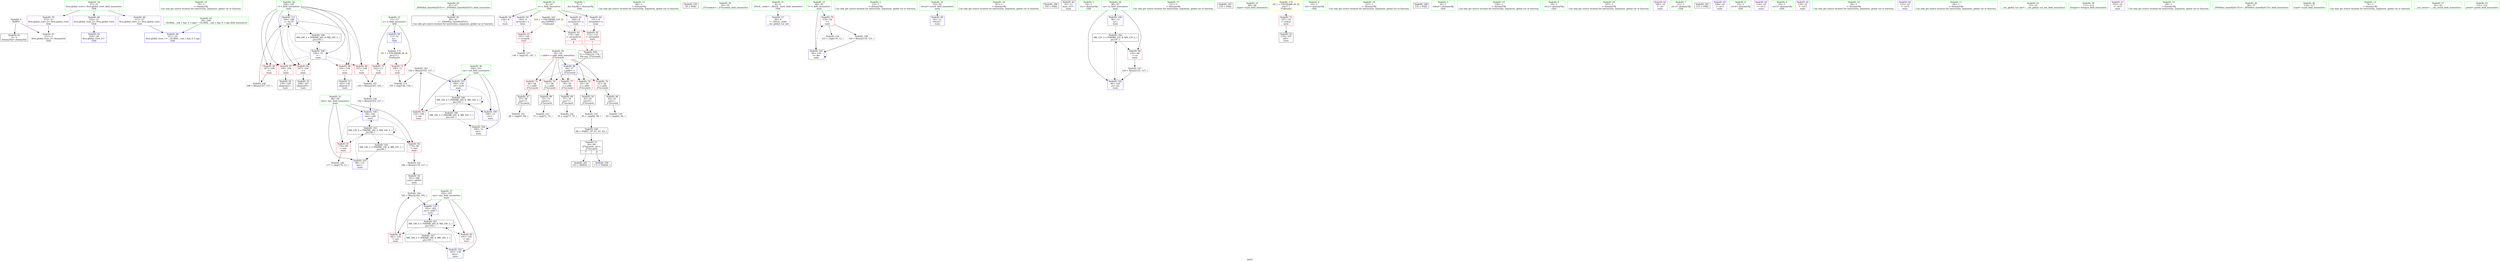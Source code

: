 digraph "SVFG" {
	label="SVFG";

	Node0x55b81eda1d60 [shape=record,color=grey,label="{NodeID: 0\nNullPtr}"];
	Node0x55b81eda1d60 -> Node0x55b81edb97f0[style=solid];
	Node0x55b81eda1d60 -> Node0x55b81edb9d90[style=solid];
	Node0x55b81edb9d90 [shape=record,color=blue, style = dotted,label="{NodeID: 97\n212\<--3\nllvm.global_ctors_2\<--dummyVal\nGlob }"];
	Node0x55b81edb7fc0 [shape=record,color=green,label="{NodeID: 14\n79\<--1\n\<--dummyObj\nCan only get source location for instruction, argument, global var or function.}"];
	Node0x55b81edbe930 [shape=record,color=blue,label="{NodeID: 111\n104\<--188\ni\<--inc19\nmain\n}"];
	Node0x55b81edbe930 -> Node0x55b81edbcbf0[style=dashed];
	Node0x55b81edbe930 -> Node0x55b81edbccc0[style=dashed];
	Node0x55b81edbe930 -> Node0x55b81edbcd90[style=dashed];
	Node0x55b81edbe930 -> Node0x55b81edbce60[style=dashed];
	Node0x55b81edbe930 -> Node0x55b81edbcf30[style=dashed];
	Node0x55b81edbe930 -> Node0x55b81edbe930[style=dashed];
	Node0x55b81edbe930 -> Node0x55b81edca360[style=dashed];
	Node0x55b81edb8a70 [shape=record,color=green,label="{NodeID: 28\n41\<--47\n_ZNSt8ios_base4InitD1Ev\<--_ZNSt8ios_base4InitD1Ev_field_insensitive\n}"];
	Node0x55b81edb8a70 -> Node0x55b81edb99c0[style=solid];
	Node0x55b81edb96f0 [shape=record,color=green,label="{NodeID: 42\n29\<--206\n_GLOBAL__sub_I_Xay_0_1.cpp\<--_GLOBAL__sub_I_Xay_0_1.cpp_field_insensitive\n}"];
	Node0x55b81edb96f0 -> Node0x55b81edb9c90[style=solid];
	Node0x55b81edbb300 [shape=record,color=black,label="{NodeID: 56\n181\<--180\nconv\<--add16\nmain\n}"];
	Node0x55b81edbb300 -> Node0x55b81edc12f0[style=solid];
	Node0x55b81edc2370 [shape=record,color=grey,label="{NodeID: 153\n73 = cmp(72, 74, )\n}"];
	Node0x55b81edbbec0 [shape=record,color=purple,label="{NodeID: 70\n212\<--27\nllvm.global_ctors_2\<--llvm.global_ctors\nGlob }"];
	Node0x55b81edbbec0 -> Node0x55b81edb9d90[style=solid];
	Node0x55b81edc9e60 [shape=record,color=black,label="{NodeID: 167\nMR_18V_2 = PHI(MR_18V_4, MR_18V_1, )\npts\{103 \}\n}"];
	Node0x55b81edc9e60 -> Node0x55b81edbe450[style=dashed];
	Node0x55b81edbca50 [shape=record,color=red,label="{NodeID: 84\n182\<--102\n\<--ans\nmain\n}"];
	Node0x55b81edbca50 -> Node0x55b81edc12f0[style=solid];
	Node0x55b81eda0d30 [shape=record,color=green,label="{NodeID: 1\n7\<--1\n__dso_handle\<--dummyObj\nGlob }"];
	Node0x55b81edb9e90 [shape=record,color=blue,label="{NodeID: 98\n58\<--57\nc.addr\<--c\n_Z7isvowelc\n}"];
	Node0x55b81edb9e90 -> Node0x55b81edbc230[style=dashed];
	Node0x55b81edb9e90 -> Node0x55b81edbc300[style=dashed];
	Node0x55b81edb9e90 -> Node0x55b81edbc3d0[style=dashed];
	Node0x55b81edb9e90 -> Node0x55b81edbc4a0[style=dashed];
	Node0x55b81edb9e90 -> Node0x55b81edbc570[style=dashed];
	Node0x55b81edb8050 [shape=record,color=green,label="{NodeID: 15\n84\<--1\n\<--dummyObj\nCan only get source location for instruction, argument, global var or function.}"];
	Node0x55b81edd5c70 [shape=record,color=black,label="{NodeID: 195\n39 = PHI()\n}"];
	Node0x55b81edb8b70 [shape=record,color=green,label="{NodeID: 29\n54\<--55\n_Z7isvowelc\<--_Z7isvowelc_field_insensitive\n}"];
	Node0x55b81edb97f0 [shape=record,color=black,label="{NodeID: 43\n2\<--3\ndummyVal\<--dummyVal\n}"];
	Node0x55b81ebcf390 [shape=record,color=black,label="{NodeID: 140\n86 = PHI(87, 87, 87, 87, 83, )\n}"];
	Node0x55b81ebcf390 -> Node0x55b81edbaef0[style=solid];
	Node0x55b81edbb3d0 [shape=record,color=purple,label="{NodeID: 57\n38\<--4\n\<--_ZStL8__ioinit\n__cxx_global_var_init\n}"];
	Node0x55b81edc24f0 [shape=record,color=grey,label="{NodeID: 154\n123 = cmp(119, 12, )\n}"];
	Node0x55b81edbbfc0 [shape=record,color=red,label="{NodeID: 71\n158\<--11\n\<--n\nmain\n}"];
	Node0x55b81edbbfc0 -> Node0x55b81edc2070[style=solid];
	Node0x55b81edca360 [shape=record,color=black,label="{NodeID: 168\nMR_20V_2 = PHI(MR_20V_4, MR_20V_1, )\npts\{105 \}\n}"];
	Node0x55b81edca360 -> Node0x55b81edbe520[style=dashed];
	Node0x55b81edbcb20 [shape=record,color=red,label="{NodeID: 85\n191\<--102\n\<--ans\nmain\n}"];
	Node0x55b81eda20c0 [shape=record,color=green,label="{NodeID: 2\n12\<--1\n\<--dummyObj\nCan only get source location for instruction, argument, global var or function.}"];
	Node0x55b81edb9f60 [shape=record,color=blue,label="{NodeID: 99\n92\<--12\nretval\<--\nmain\n}"];
	Node0x55b81edb80e0 [shape=record,color=green,label="{NodeID: 16\n87\<--1\n\<--dummyObj\nCan only get source location for instruction, argument, global var or function.}"];
	Node0x55b81edd5170 [shape=record,color=black,label="{NodeID: 196\n193 = PHI()\n}"];
	Node0x55b81edb8c70 [shape=record,color=green,label="{NodeID: 30\n58\<--59\nc.addr\<--c.addr_field_insensitive\n_Z7isvowelc\n}"];
	Node0x55b81edb8c70 -> Node0x55b81edbc230[style=solid];
	Node0x55b81edb8c70 -> Node0x55b81edbc300[style=solid];
	Node0x55b81edb8c70 -> Node0x55b81edbc3d0[style=solid];
	Node0x55b81edb8c70 -> Node0x55b81edbc4a0[style=solid];
	Node0x55b81edb8c70 -> Node0x55b81edbc570[style=solid];
	Node0x55b81edb8c70 -> Node0x55b81edb9e90[style=solid];
	Node0x55b81edb98f0 [shape=record,color=black,label="{NodeID: 44\n91\<--12\nmain_ret\<--\nmain\n}"];
	Node0x55b81edc11f0 [shape=record,color=grey,label="{NodeID: 141\n180 = Binary(179, 127, )\n}"];
	Node0x55b81edc11f0 -> Node0x55b81edbb300[style=solid];
	Node0x55b81edbb4a0 [shape=record,color=purple,label="{NodeID: 58\n134\<--8\n\<--s\nmain\n}"];
	Node0x55b81edc2670 [shape=record,color=grey,label="{NodeID: 155\n83 = cmp(82, 84, )\n}"];
	Node0x55b81edc2670 -> Node0x55b81ebcf390[style=solid];
	Node0x55b81edbc090 [shape=record,color=red,label="{NodeID: 72\n162\<--11\n\<--n\nmain\n}"];
	Node0x55b81edbc090 -> Node0x55b81edc1770[style=solid];
	Node0x55b81edbcbf0 [shape=record,color=red,label="{NodeID: 86\n142\<--104\n\<--i\nmain\n}"];
	Node0x55b81edbcbf0 -> Node0x55b81edbb090[style=solid];
	Node0x55b81eda1c20 [shape=record,color=green,label="{NodeID: 3\n14\<--1\n.str\<--dummyObj\nGlob }"];
	Node0x55b81edccf90 [shape=record,color=yellow,style=double,label="{NodeID: 183\n22V_1 = ENCHI(MR_22V_0)\npts\{100000 \}\nFun[main]}"];
	Node0x55b81edccf90 -> Node0x55b81edbd000[style=dashed];
	Node0x55b81edccf90 -> Node0x55b81edbd0d0[style=dashed];
	Node0x55b81edccf90 -> Node0x55b81edbd1a0[style=dashed];
	Node0x55b81edba030 [shape=record,color=blue,label="{NodeID: 100\n96\<--12\nca\<--\nmain\n}"];
	Node0x55b81edba030 -> Node0x55b81edc8f60[style=dashed];
	Node0x55b81edb8170 [shape=record,color=green,label="{NodeID: 17\n121\<--1\n\<--dummyObj\nCan only get source location for instruction, argument, global var or function.}"];
	Node0x55b81edd5270 [shape=record,color=black,label="{NodeID: 197\n130 = PHI()\n}"];
	Node0x55b81edb8d40 [shape=record,color=green,label="{NodeID: 31\n89\<--90\nmain\<--main_field_insensitive\n}"];
	Node0x55b81edb99c0 [shape=record,color=black,label="{NodeID: 45\n40\<--41\n\<--_ZNSt8ios_base4InitD1Ev\nCan only get source location for instruction, argument, global var or function.}"];
	Node0x55b81edc12f0 [shape=record,color=grey,label="{NodeID: 142\n183 = Binary(182, 181, )\n}"];
	Node0x55b81edc12f0 -> Node0x55b81edbe860[style=solid];
	Node0x55b81edbb570 [shape=record,color=purple,label="{NodeID: 59\n144\<--8\narrayidx\<--s\nmain\n}"];
	Node0x55b81edbb570 -> Node0x55b81edbd000[style=solid];
	Node0x55b81edc27f0 [shape=record,color=grey,label="{NodeID: 156\n78 = cmp(77, 79, )\n}"];
	Node0x55b81edbc160 [shape=record,color=red,label="{NodeID: 73\n107\<--18\n\<--stdout\nmain\n}"];
	Node0x55b81edbc160 -> Node0x55b81edbafc0[style=solid];
	Node0x55b81edbccc0 [shape=record,color=red,label="{NodeID: 87\n149\<--104\n\<--i\nmain\n}"];
	Node0x55b81edbccc0 -> Node0x55b81edbb160[style=solid];
	Node0x55b81edaf930 [shape=record,color=green,label="{NodeID: 4\n16\<--1\n.str.1\<--dummyObj\nGlob }"];
	Node0x55b81edba100 [shape=record,color=blue,label="{NodeID: 101\n94\<--120\nt\<--dec\nmain\n}"];
	Node0x55b81edba100 -> Node0x55b81edbc640[style=dashed];
	Node0x55b81edba100 -> Node0x55b81edba100[style=dashed];
	Node0x55b81edb8200 [shape=record,color=green,label="{NodeID: 18\n127\<--1\n\<--dummyObj\nCan only get source location for instruction, argument, global var or function.}"];
	Node0x55b81edd5370 [shape=record,color=black,label="{NodeID: 198\n135 = PHI()\n}"];
	Node0x55b81edb8e40 [shape=record,color=green,label="{NodeID: 32\n92\<--93\nretval\<--retval_field_insensitive\nmain\n}"];
	Node0x55b81edb8e40 -> Node0x55b81edb9f60[style=solid];
	Node0x55b81edb9ac0 [shape=record,color=black,label="{NodeID: 46\n62\<--61\nconv\<--\n_Z7isvowelc\n}"];
	Node0x55b81edb9ac0 -> Node0x55b81edc1ef0[style=solid];
	Node0x55b81edc1470 [shape=record,color=grey,label="{NodeID: 143\n156 = Binary(155, 127, )\n}"];
	Node0x55b81edc1470 -> Node0x55b81edbe5f0[style=solid];
	Node0x55b81edc1470 -> Node0x55b81edc2070[style=solid];
	Node0x55b81edbb640 [shape=record,color=purple,label="{NodeID: 60\n151\<--8\narrayidx6\<--s\nmain\n}"];
	Node0x55b81edbb640 -> Node0x55b81edbd0d0[style=solid];
	Node0x55b81edc2970 [shape=record,color=grey,label="{NodeID: 157\n146 = cmp(145, 147, )\n}"];
	Node0x55b81edbc230 [shape=record,color=red,label="{NodeID: 74\n61\<--58\n\<--c.addr\n_Z7isvowelc\n}"];
	Node0x55b81edbc230 -> Node0x55b81edb9ac0[style=solid];
	Node0x55b81edbcd90 [shape=record,color=red,label="{NodeID: 88\n161\<--104\n\<--i\nmain\n}"];
	Node0x55b81edbcd90 -> Node0x55b81edc1770[style=solid];
	Node0x55b81edb0960 [shape=record,color=green,label="{NodeID: 5\n18\<--1\nstdout\<--dummyObj\nGlob }"];
	Node0x55b81edba1d0 [shape=record,color=blue,label="{NodeID: 102\n96\<--126\nca\<--inc\nmain\n}"];
	Node0x55b81edba1d0 -> Node0x55b81edc8f60[style=dashed];
	Node0x55b81edb8290 [shape=record,color=green,label="{NodeID: 19\n139\<--1\n\<--dummyObj\nCan only get source location for instruction, argument, global var or function.}"];
	Node0x55b81edd5470 [shape=record,color=black,label="{NodeID: 199\n171 = PHI(56, )\n}"];
	Node0x55b81edb8f10 [shape=record,color=green,label="{NodeID: 33\n94\<--95\nt\<--t_field_insensitive\nmain\n}"];
	Node0x55b81edb8f10 -> Node0x55b81edbc640[style=solid];
	Node0x55b81edb8f10 -> Node0x55b81edba100[style=solid];
	Node0x55b81edb9b90 [shape=record,color=black,label="{NodeID: 47\n67\<--66\nconv1\<--\n_Z7isvowelc\n}"];
	Node0x55b81edb9b90 -> Node0x55b81edc21f0[style=solid];
	Node0x55b81edc15f0 [shape=record,color=grey,label="{NodeID: 144\n164 = Binary(163, 127, )\n}"];
	Node0x55b81edc15f0 -> Node0x55b81edbe6c0[style=solid];
	Node0x55b81edbb710 [shape=record,color=purple,label="{NodeID: 61\n169\<--8\narrayidx10\<--s\nmain\n}"];
	Node0x55b81edbb710 -> Node0x55b81edbd1a0[style=solid];
	Node0x55b81edbc300 [shape=record,color=red,label="{NodeID: 75\n66\<--58\n\<--c.addr\n_Z7isvowelc\n}"];
	Node0x55b81edbc300 -> Node0x55b81edb9b90[style=solid];
	Node0x55b81edbce60 [shape=record,color=red,label="{NodeID: 89\n167\<--104\n\<--i\nmain\n}"];
	Node0x55b81edbce60 -> Node0x55b81edbb230[style=solid];
	Node0x55b81eda1eb0 [shape=record,color=green,label="{NodeID: 6\n19\<--1\n.str.2\<--dummyObj\nGlob }"];
	Node0x55b81edba2a0 [shape=record,color=blue,label="{NodeID: 103\n98\<--121\nlast\<--\nmain\n}"];
	Node0x55b81edba2a0 -> Node0x55b81edc7660[style=dashed];
	Node0x55b81edb8320 [shape=record,color=green,label="{NodeID: 20\n147\<--1\n\<--dummyObj\nCan only get source location for instruction, argument, global var or function.}"];
	Node0x55b81edd55d0 [shape=record,color=black,label="{NodeID: 200\n57 = PHI(152, 170, )\n0th arg _Z7isvowelc }"];
	Node0x55b81edd55d0 -> Node0x55b81edb9e90[style=solid];
	Node0x55b81edb8fe0 [shape=record,color=green,label="{NodeID: 34\n96\<--97\nca\<--ca_field_insensitive\nmain\n}"];
	Node0x55b81edb8fe0 -> Node0x55b81edbc710[style=solid];
	Node0x55b81edb8fe0 -> Node0x55b81edba030[style=solid];
	Node0x55b81edb8fe0 -> Node0x55b81edba1d0[style=solid];
	Node0x55b81edbac80 [shape=record,color=black,label="{NodeID: 48\n72\<--71\nconv4\<--\n_Z7isvowelc\n}"];
	Node0x55b81edbac80 -> Node0x55b81edc2370[style=solid];
	Node0x55b81edc1770 [shape=record,color=grey,label="{NodeID: 145\n163 = Binary(161, 162, )\n}"];
	Node0x55b81edc1770 -> Node0x55b81edc15f0[style=solid];
	Node0x55b81edbb7e0 [shape=record,color=purple,label="{NodeID: 62\n108\<--14\n\<--.str\nmain\n}"];
	Node0x55b81edc7660 [shape=record,color=black,label="{NodeID: 159\nMR_14V_4 = PHI(MR_14V_5, MR_14V_3, )\npts\{99 \}\n}"];
	Node0x55b81edc7660 -> Node0x55b81edbc7e0[style=dashed];
	Node0x55b81edc7660 -> Node0x55b81edbc8b0[style=dashed];
	Node0x55b81edc7660 -> Node0x55b81edbe6c0[style=dashed];
	Node0x55b81edc7660 -> Node0x55b81edc7660[style=dashed];
	Node0x55b81edc7660 -> Node0x55b81edc9460[style=dashed];
	Node0x55b81edbc3d0 [shape=record,color=red,label="{NodeID: 76\n71\<--58\n\<--c.addr\n_Z7isvowelc\n}"];
	Node0x55b81edbc3d0 -> Node0x55b81edbac80[style=solid];
	Node0x55b81edbcf30 [shape=record,color=red,label="{NodeID: 90\n187\<--104\n\<--i\nmain\n}"];
	Node0x55b81edbcf30 -> Node0x55b81edc18f0[style=solid];
	Node0x55b81edaf630 [shape=record,color=green,label="{NodeID: 7\n21\<--1\n.str.3\<--dummyObj\nGlob }"];
	Node0x55b81edba370 [shape=record,color=blue,label="{NodeID: 104\n100\<--12\ncnt\<--\nmain\n}"];
	Node0x55b81edba370 -> Node0x55b81edc7b60[style=dashed];
	Node0x55b81edb83b0 [shape=record,color=green,label="{NodeID: 21\n4\<--6\n_ZStL8__ioinit\<--_ZStL8__ioinit_field_insensitive\nGlob }"];
	Node0x55b81edb83b0 -> Node0x55b81edbb3d0[style=solid];
	Node0x55b81edd6180 [shape=record,color=black,label="{NodeID: 201\n115 = PHI()\n}"];
	Node0x55b81edb90b0 [shape=record,color=green,label="{NodeID: 35\n98\<--99\nlast\<--last_field_insensitive\nmain\n}"];
	Node0x55b81edb90b0 -> Node0x55b81edbc7e0[style=solid];
	Node0x55b81edb90b0 -> Node0x55b81edbc8b0[style=solid];
	Node0x55b81edb90b0 -> Node0x55b81edba2a0[style=solid];
	Node0x55b81edb90b0 -> Node0x55b81edbe6c0[style=solid];
	Node0x55b81edbad50 [shape=record,color=black,label="{NodeID: 49\n77\<--76\nconv7\<--\n_Z7isvowelc\n}"];
	Node0x55b81edbad50 -> Node0x55b81edc27f0[style=solid];
	Node0x55b81edc18f0 [shape=record,color=grey,label="{NodeID: 146\n188 = Binary(187, 127, )\n}"];
	Node0x55b81edc18f0 -> Node0x55b81edbe930[style=solid];
	Node0x55b81edbb8b0 [shape=record,color=purple,label="{NodeID: 63\n109\<--16\n\<--.str.1\nmain\n}"];
	Node0x55b81edc7b60 [shape=record,color=black,label="{NodeID: 160\nMR_16V_4 = PHI(MR_16V_8, MR_16V_3, )\npts\{101 \}\n}"];
	Node0x55b81edc7b60 -> Node0x55b81edbc980[style=dashed];
	Node0x55b81edc7b60 -> Node0x55b81edbe5f0[style=dashed];
	Node0x55b81edc7b60 -> Node0x55b81edbe790[style=dashed];
	Node0x55b81edc7b60 -> Node0x55b81edc7b60[style=dashed];
	Node0x55b81edc7b60 -> Node0x55b81edc9960[style=dashed];
	Node0x55b81edbc4a0 [shape=record,color=red,label="{NodeID: 77\n76\<--58\n\<--c.addr\n_Z7isvowelc\n}"];
	Node0x55b81edbc4a0 -> Node0x55b81edbad50[style=solid];
	Node0x55b81edcc780 [shape=record,color=yellow,style=double,label="{NodeID: 174\n4V_1 = ENCHI(MR_4V_0)\npts\{1 \}\nFun[main]}"];
	Node0x55b81edcc780 -> Node0x55b81edbc160[style=dashed];
	Node0x55b81edbd000 [shape=record,color=red,label="{NodeID: 91\n145\<--144\n\<--arrayidx\nmain\n}"];
	Node0x55b81edbd000 -> Node0x55b81edc2970[style=solid];
	Node0x55b81edaf6c0 [shape=record,color=green,label="{NodeID: 8\n23\<--1\n.str.4\<--dummyObj\nGlob }"];
	Node0x55b81edbe450 [shape=record,color=blue,label="{NodeID: 105\n102\<--139\nans\<--\nmain\n}"];
	Node0x55b81edbe450 -> Node0x55b81edc8060[style=dashed];
	Node0x55b81edb8470 [shape=record,color=green,label="{NodeID: 22\n8\<--10\ns\<--s_field_insensitive\nGlob }"];
	Node0x55b81edb8470 -> Node0x55b81edbb4a0[style=solid];
	Node0x55b81edb8470 -> Node0x55b81edbb570[style=solid];
	Node0x55b81edb8470 -> Node0x55b81edbb640[style=solid];
	Node0x55b81edb8470 -> Node0x55b81edbb710[style=solid];
	Node0x55b81edd6280 [shape=record,color=black,label="{NodeID: 202\n153 = PHI(56, )\n}"];
	Node0x55b81edb9180 [shape=record,color=green,label="{NodeID: 36\n100\<--101\ncnt\<--cnt_field_insensitive\nmain\n}"];
	Node0x55b81edb9180 -> Node0x55b81edbc980[style=solid];
	Node0x55b81edb9180 -> Node0x55b81edba370[style=solid];
	Node0x55b81edb9180 -> Node0x55b81edbe5f0[style=solid];
	Node0x55b81edb9180 -> Node0x55b81edbe790[style=solid];
	Node0x55b81edbae20 [shape=record,color=black,label="{NodeID: 50\n82\<--81\nconv9\<--\n_Z7isvowelc\n}"];
	Node0x55b81edbae20 -> Node0x55b81edc2670[style=solid];
	Node0x55b81edc1a70 [shape=record,color=grey,label="{NodeID: 147\n126 = Binary(125, 127, )\n}"];
	Node0x55b81edc1a70 -> Node0x55b81edba1d0[style=solid];
	Node0x55b81edbb980 [shape=record,color=purple,label="{NodeID: 64\n114\<--19\n\<--.str.2\nmain\n}"];
	Node0x55b81edc8060 [shape=record,color=black,label="{NodeID: 161\nMR_18V_4 = PHI(MR_18V_6, MR_18V_3, )\npts\{103 \}\n}"];
	Node0x55b81edc8060 -> Node0x55b81edbca50[style=dashed];
	Node0x55b81edc8060 -> Node0x55b81edbcb20[style=dashed];
	Node0x55b81edc8060 -> Node0x55b81edbe860[style=dashed];
	Node0x55b81edc8060 -> Node0x55b81edc8060[style=dashed];
	Node0x55b81edc8060 -> Node0x55b81edc9e60[style=dashed];
	Node0x55b81edbc570 [shape=record,color=red,label="{NodeID: 78\n81\<--58\n\<--c.addr\n_Z7isvowelc\n}"];
	Node0x55b81edbc570 -> Node0x55b81edbae20[style=solid];
	Node0x55b81edcc890 [shape=record,color=yellow,style=double,label="{NodeID: 175\n6V_1 = ENCHI(MR_6V_0)\npts\{13 \}\nFun[main]}"];
	Node0x55b81edcc890 -> Node0x55b81edbbfc0[style=dashed];
	Node0x55b81edcc890 -> Node0x55b81edbc090[style=dashed];
	Node0x55b81edbd0d0 [shape=record,color=red,label="{NodeID: 92\n152\<--151\n\<--arrayidx6\nmain\n|{<s0>7}}"];
	Node0x55b81edbd0d0:s0 -> Node0x55b81edd55d0[style=solid,color=red];
	Node0x55b81edafa50 [shape=record,color=green,label="{NodeID: 9\n25\<--1\n.str.5\<--dummyObj\nGlob }"];
	Node0x55b81edbe520 [shape=record,color=blue,label="{NodeID: 106\n104\<--12\ni\<--\nmain\n}"];
	Node0x55b81edbe520 -> Node0x55b81edbcbf0[style=dashed];
	Node0x55b81edbe520 -> Node0x55b81edbccc0[style=dashed];
	Node0x55b81edbe520 -> Node0x55b81edbcd90[style=dashed];
	Node0x55b81edbe520 -> Node0x55b81edbce60[style=dashed];
	Node0x55b81edbe520 -> Node0x55b81edbcf30[style=dashed];
	Node0x55b81edbe520 -> Node0x55b81edbe930[style=dashed];
	Node0x55b81edbe520 -> Node0x55b81edca360[style=dashed];
	Node0x55b81edb8570 [shape=record,color=green,label="{NodeID: 23\n11\<--13\nn\<--n_field_insensitive\nGlob }"];
	Node0x55b81edb8570 -> Node0x55b81edbbfc0[style=solid];
	Node0x55b81edb8570 -> Node0x55b81edbc090[style=solid];
	Node0x55b81edb8570 -> Node0x55b81edbd270[style=solid];
	Node0x55b81edb9250 [shape=record,color=green,label="{NodeID: 37\n102\<--103\nans\<--ans_field_insensitive\nmain\n}"];
	Node0x55b81edb9250 -> Node0x55b81edbca50[style=solid];
	Node0x55b81edb9250 -> Node0x55b81edbcb20[style=solid];
	Node0x55b81edb9250 -> Node0x55b81edbe450[style=solid];
	Node0x55b81edb9250 -> Node0x55b81edbe860[style=solid];
	Node0x55b81edbaef0 [shape=record,color=black,label="{NodeID: 51\n56\<--86\n_Z7isvowelc_ret\<--\n_Z7isvowelc\n|{<s0>7|<s1>8}}"];
	Node0x55b81edbaef0:s0 -> Node0x55b81edd6280[style=solid,color=blue];
	Node0x55b81edbaef0:s1 -> Node0x55b81edd5470[style=solid,color=blue];
	Node0x55b81edc1bf0 [shape=record,color=grey,label="{NodeID: 148\n120 = Binary(119, 121, )\n}"];
	Node0x55b81edc1bf0 -> Node0x55b81edba100[style=solid];
	Node0x55b81edbba50 [shape=record,color=purple,label="{NodeID: 65\n129\<--21\n\<--.str.3\nmain\n}"];
	Node0x55b81edbc640 [shape=record,color=red,label="{NodeID: 79\n119\<--94\n\<--t\nmain\n}"];
	Node0x55b81edbc640 -> Node0x55b81edc1bf0[style=solid];
	Node0x55b81edbc640 -> Node0x55b81edc24f0[style=solid];
	Node0x55b81edbd1a0 [shape=record,color=red,label="{NodeID: 93\n170\<--169\n\<--arrayidx10\nmain\n|{<s0>8}}"];
	Node0x55b81edbd1a0:s0 -> Node0x55b81edd55d0[style=solid,color=red];
	Node0x55b81edafae0 [shape=record,color=green,label="{NodeID: 10\n28\<--1\n\<--dummyObj\nCan only get source location for instruction, argument, global var or function.}"];
	Node0x55b81edbe5f0 [shape=record,color=blue,label="{NodeID: 107\n100\<--156\ncnt\<--inc8\nmain\n}"];
	Node0x55b81edbe5f0 -> Node0x55b81edbe790[style=dashed];
	Node0x55b81edbe5f0 -> Node0x55b81edc7b60[style=dashed];
	Node0x55b81edb8670 [shape=record,color=green,label="{NodeID: 24\n27\<--31\nllvm.global_ctors\<--llvm.global_ctors_field_insensitive\nGlob }"];
	Node0x55b81edb8670 -> Node0x55b81edbbcc0[style=solid];
	Node0x55b81edb8670 -> Node0x55b81edbbdc0[style=solid];
	Node0x55b81edb8670 -> Node0x55b81edbbec0[style=solid];
	Node0x55b81edb9320 [shape=record,color=green,label="{NodeID: 38\n104\<--105\ni\<--i_field_insensitive\nmain\n}"];
	Node0x55b81edb9320 -> Node0x55b81edbcbf0[style=solid];
	Node0x55b81edb9320 -> Node0x55b81edbccc0[style=solid];
	Node0x55b81edb9320 -> Node0x55b81edbcd90[style=solid];
	Node0x55b81edb9320 -> Node0x55b81edbce60[style=solid];
	Node0x55b81edb9320 -> Node0x55b81edbcf30[style=solid];
	Node0x55b81edb9320 -> Node0x55b81edbe520[style=solid];
	Node0x55b81edb9320 -> Node0x55b81edbe930[style=solid];
	Node0x55b81edbafc0 [shape=record,color=black,label="{NodeID: 52\n110\<--107\ncall\<--\nmain\n}"];
	Node0x55b81edc1d70 [shape=record,color=grey,label="{NodeID: 149\n177 = cmp(176, 12, )\n}"];
	Node0x55b81edbbb20 [shape=record,color=purple,label="{NodeID: 66\n133\<--23\n\<--.str.4\nmain\n}"];
	Node0x55b81edbc710 [shape=record,color=red,label="{NodeID: 80\n125\<--96\n\<--ca\nmain\n}"];
	Node0x55b81edbc710 -> Node0x55b81edc1a70[style=solid];
	Node0x55b81edbd270 [shape=record,color=blue,label="{NodeID: 94\n11\<--12\nn\<--\nGlob }"];
	Node0x55b81edbd270 -> Node0x55b81edcc890[style=dashed];
	Node0x55b81edb75c0 [shape=record,color=green,label="{NodeID: 11\n64\<--1\n\<--dummyObj\nCan only get source location for instruction, argument, global var or function.}"];
	Node0x55b81edbe6c0 [shape=record,color=blue,label="{NodeID: 108\n98\<--164\nlast\<--add\nmain\n}"];
	Node0x55b81edbe6c0 -> Node0x55b81edbc7e0[style=dashed];
	Node0x55b81edbe6c0 -> Node0x55b81edbc8b0[style=dashed];
	Node0x55b81edbe6c0 -> Node0x55b81edc7660[style=dashed];
	Node0x55b81edb8770 [shape=record,color=green,label="{NodeID: 25\n32\<--33\n__cxx_global_var_init\<--__cxx_global_var_init_field_insensitive\n}"];
	Node0x55b81edb93f0 [shape=record,color=green,label="{NodeID: 39\n111\<--112\nfreopen\<--freopen_field_insensitive\n}"];
	Node0x55b81edbb090 [shape=record,color=black,label="{NodeID: 53\n143\<--142\nidxprom\<--\nmain\n}"];
	Node0x55b81edc1ef0 [shape=record,color=grey,label="{NodeID: 150\n63 = cmp(62, 64, )\n}"];
	Node0x55b81edbbbf0 [shape=record,color=purple,label="{NodeID: 67\n192\<--25\n\<--.str.5\nmain\n}"];
	Node0x55b81edc8f60 [shape=record,color=black,label="{NodeID: 164\nMR_12V_3 = PHI(MR_12V_4, MR_12V_2, )\npts\{97 \}\n}"];
	Node0x55b81edc8f60 -> Node0x55b81edbc710[style=dashed];
	Node0x55b81edc8f60 -> Node0x55b81edba1d0[style=dashed];
	Node0x55b81edbc7e0 [shape=record,color=red,label="{NodeID: 81\n176\<--98\n\<--last\nmain\n}"];
	Node0x55b81edbc7e0 -> Node0x55b81edc1d70[style=solid];
	Node0x55b81edbd370 [shape=record,color=blue,label="{NodeID: 95\n210\<--28\nllvm.global_ctors_0\<--\nGlob }"];
	Node0x55b81edb7650 [shape=record,color=green,label="{NodeID: 12\n69\<--1\n\<--dummyObj\nCan only get source location for instruction, argument, global var or function.}"];
	Node0x55b81edbe790 [shape=record,color=blue,label="{NodeID: 109\n100\<--12\ncnt\<--\nmain\n}"];
	Node0x55b81edbe790 -> Node0x55b81edc7b60[style=dashed];
	Node0x55b81edb8870 [shape=record,color=green,label="{NodeID: 26\n36\<--37\n_ZNSt8ios_base4InitC1Ev\<--_ZNSt8ios_base4InitC1Ev_field_insensitive\n}"];
	Node0x55b81edb94f0 [shape=record,color=green,label="{NodeID: 40\n116\<--117\nscanf\<--scanf_field_insensitive\n}"];
	Node0x55b81edbb160 [shape=record,color=black,label="{NodeID: 54\n150\<--149\nidxprom5\<--\nmain\n}"];
	Node0x55b81edc2070 [shape=record,color=grey,label="{NodeID: 151\n159 = cmp(156, 158, )\n}"];
	Node0x55b81edbbcc0 [shape=record,color=purple,label="{NodeID: 68\n210\<--27\nllvm.global_ctors_0\<--llvm.global_ctors\nGlob }"];
	Node0x55b81edbbcc0 -> Node0x55b81edbd370[style=solid];
	Node0x55b81edc9460 [shape=record,color=black,label="{NodeID: 165\nMR_14V_2 = PHI(MR_14V_4, MR_14V_1, )\npts\{99 \}\n}"];
	Node0x55b81edc9460 -> Node0x55b81edba2a0[style=dashed];
	Node0x55b81edbc8b0 [shape=record,color=red,label="{NodeID: 82\n179\<--98\n\<--last\nmain\n}"];
	Node0x55b81edbc8b0 -> Node0x55b81edc11f0[style=solid];
	Node0x55b81edb9c90 [shape=record,color=blue,label="{NodeID: 96\n211\<--29\nllvm.global_ctors_1\<--_GLOBAL__sub_I_Xay_0_1.cpp\nGlob }"];
	Node0x55b81edb7f30 [shape=record,color=green,label="{NodeID: 13\n74\<--1\n\<--dummyObj\nCan only get source location for instruction, argument, global var or function.}"];
	Node0x55b81edbe860 [shape=record,color=blue,label="{NodeID: 110\n102\<--183\nans\<--add17\nmain\n}"];
	Node0x55b81edbe860 -> Node0x55b81edc8060[style=dashed];
	Node0x55b81edb8970 [shape=record,color=green,label="{NodeID: 27\n42\<--43\n__cxa_atexit\<--__cxa_atexit_field_insensitive\n}"];
	Node0x55b81edb95f0 [shape=record,color=green,label="{NodeID: 41\n131\<--132\nprintf\<--printf_field_insensitive\n}"];
	Node0x55b81edbb230 [shape=record,color=black,label="{NodeID: 55\n168\<--167\nidxprom9\<--\nmain\n}"];
	Node0x55b81edc21f0 [shape=record,color=grey,label="{NodeID: 152\n68 = cmp(67, 69, )\n}"];
	Node0x55b81edbbdc0 [shape=record,color=purple,label="{NodeID: 69\n211\<--27\nllvm.global_ctors_1\<--llvm.global_ctors\nGlob }"];
	Node0x55b81edbbdc0 -> Node0x55b81edb9c90[style=solid];
	Node0x55b81edc9960 [shape=record,color=black,label="{NodeID: 166\nMR_16V_2 = PHI(MR_16V_4, MR_16V_1, )\npts\{101 \}\n}"];
	Node0x55b81edc9960 -> Node0x55b81edba370[style=dashed];
	Node0x55b81edbc980 [shape=record,color=red,label="{NodeID: 83\n155\<--100\n\<--cnt\nmain\n}"];
	Node0x55b81edbc980 -> Node0x55b81edc1470[style=solid];
}
